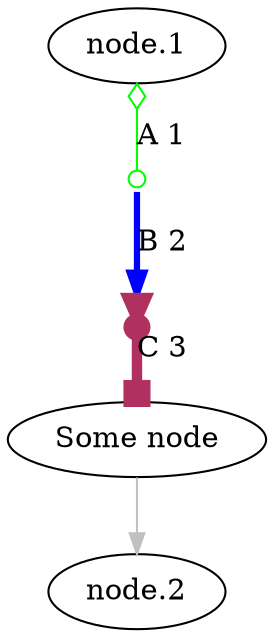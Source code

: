 digraph Perl
{
graph [ rankdir="TB" ]
node [ shape="oval" ]
edge [ color="grey" ]
"node.1"
"34" [ color="invis" label="" shape="point" width="0" ]
"41" [ color="invis" label="" shape="point" width="0" ]
"" [ label="Some node" ]
"node.2"
"node.1" -> "34" [ arrowhead="odot" arrowtail="ediamond" color="green" dir="both" label="A 1" penwidth="1" ]
"34" -> "41" [ color="blue" label="B 2" penwidth="3" ]
"41" -> "" [ arrowhead="box" arrowtail="invdot" color="maroon" dir="both" label="C 3" penwidth="5" ]
"" -> "node.2"
}
